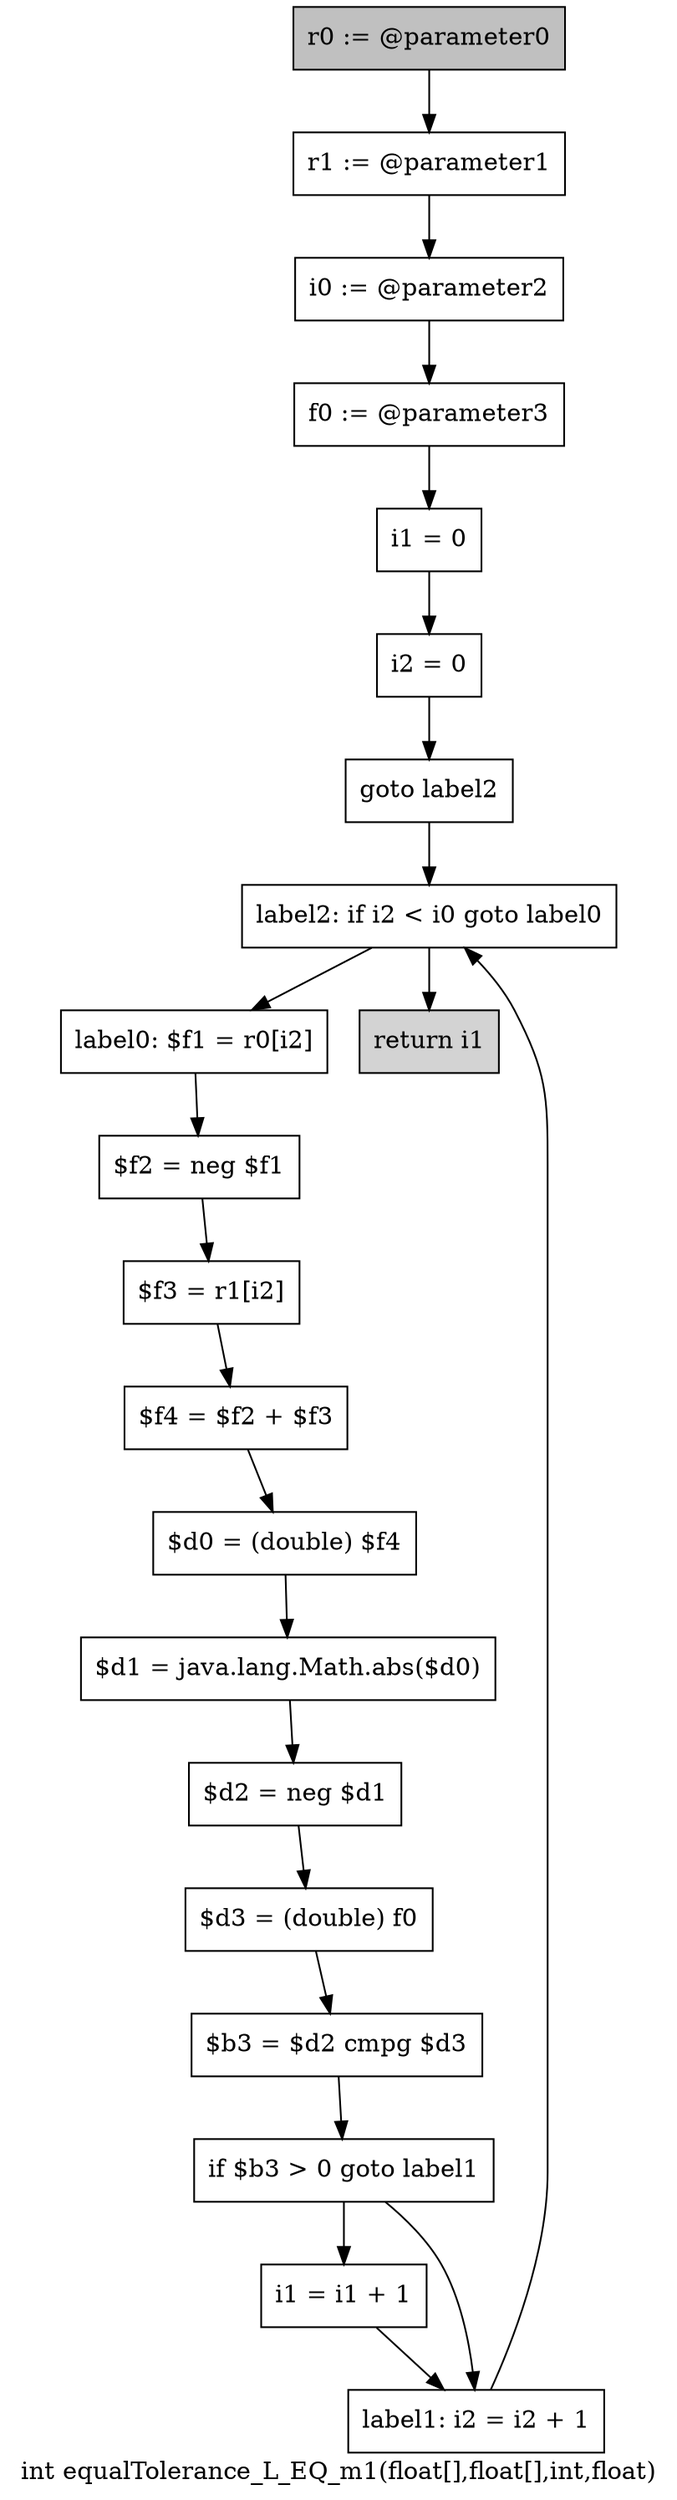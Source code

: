 digraph "int equalTolerance_L_EQ_m1(float[],float[],int,float)" {
    label="int equalTolerance_L_EQ_m1(float[],float[],int,float)";
    node [shape=box];
    "0" [style=filled,fillcolor=gray,label="r0 := @parameter0",];
    "1" [label="r1 := @parameter1",];
    "0"->"1";
    "2" [label="i0 := @parameter2",];
    "1"->"2";
    "3" [label="f0 := @parameter3",];
    "2"->"3";
    "4" [label="i1 = 0",];
    "3"->"4";
    "5" [label="i2 = 0",];
    "4"->"5";
    "6" [label="goto label2",];
    "5"->"6";
    "19" [label="label2: if i2 < i0 goto label0",];
    "6"->"19";
    "7" [label="label0: $f1 = r0[i2]",];
    "8" [label="$f2 = neg $f1",];
    "7"->"8";
    "9" [label="$f3 = r1[i2]",];
    "8"->"9";
    "10" [label="$f4 = $f2 + $f3",];
    "9"->"10";
    "11" [label="$d0 = (double) $f4",];
    "10"->"11";
    "12" [label="$d1 = java.lang.Math.abs($d0)",];
    "11"->"12";
    "13" [label="$d2 = neg $d1",];
    "12"->"13";
    "14" [label="$d3 = (double) f0",];
    "13"->"14";
    "15" [label="$b3 = $d2 cmpg $d3",];
    "14"->"15";
    "16" [label="if $b3 > 0 goto label1",];
    "15"->"16";
    "17" [label="i1 = i1 + 1",];
    "16"->"17";
    "18" [label="label1: i2 = i2 + 1",];
    "16"->"18";
    "17"->"18";
    "18"->"19";
    "19"->"7";
    "20" [style=filled,fillcolor=lightgray,label="return i1",];
    "19"->"20";
}
